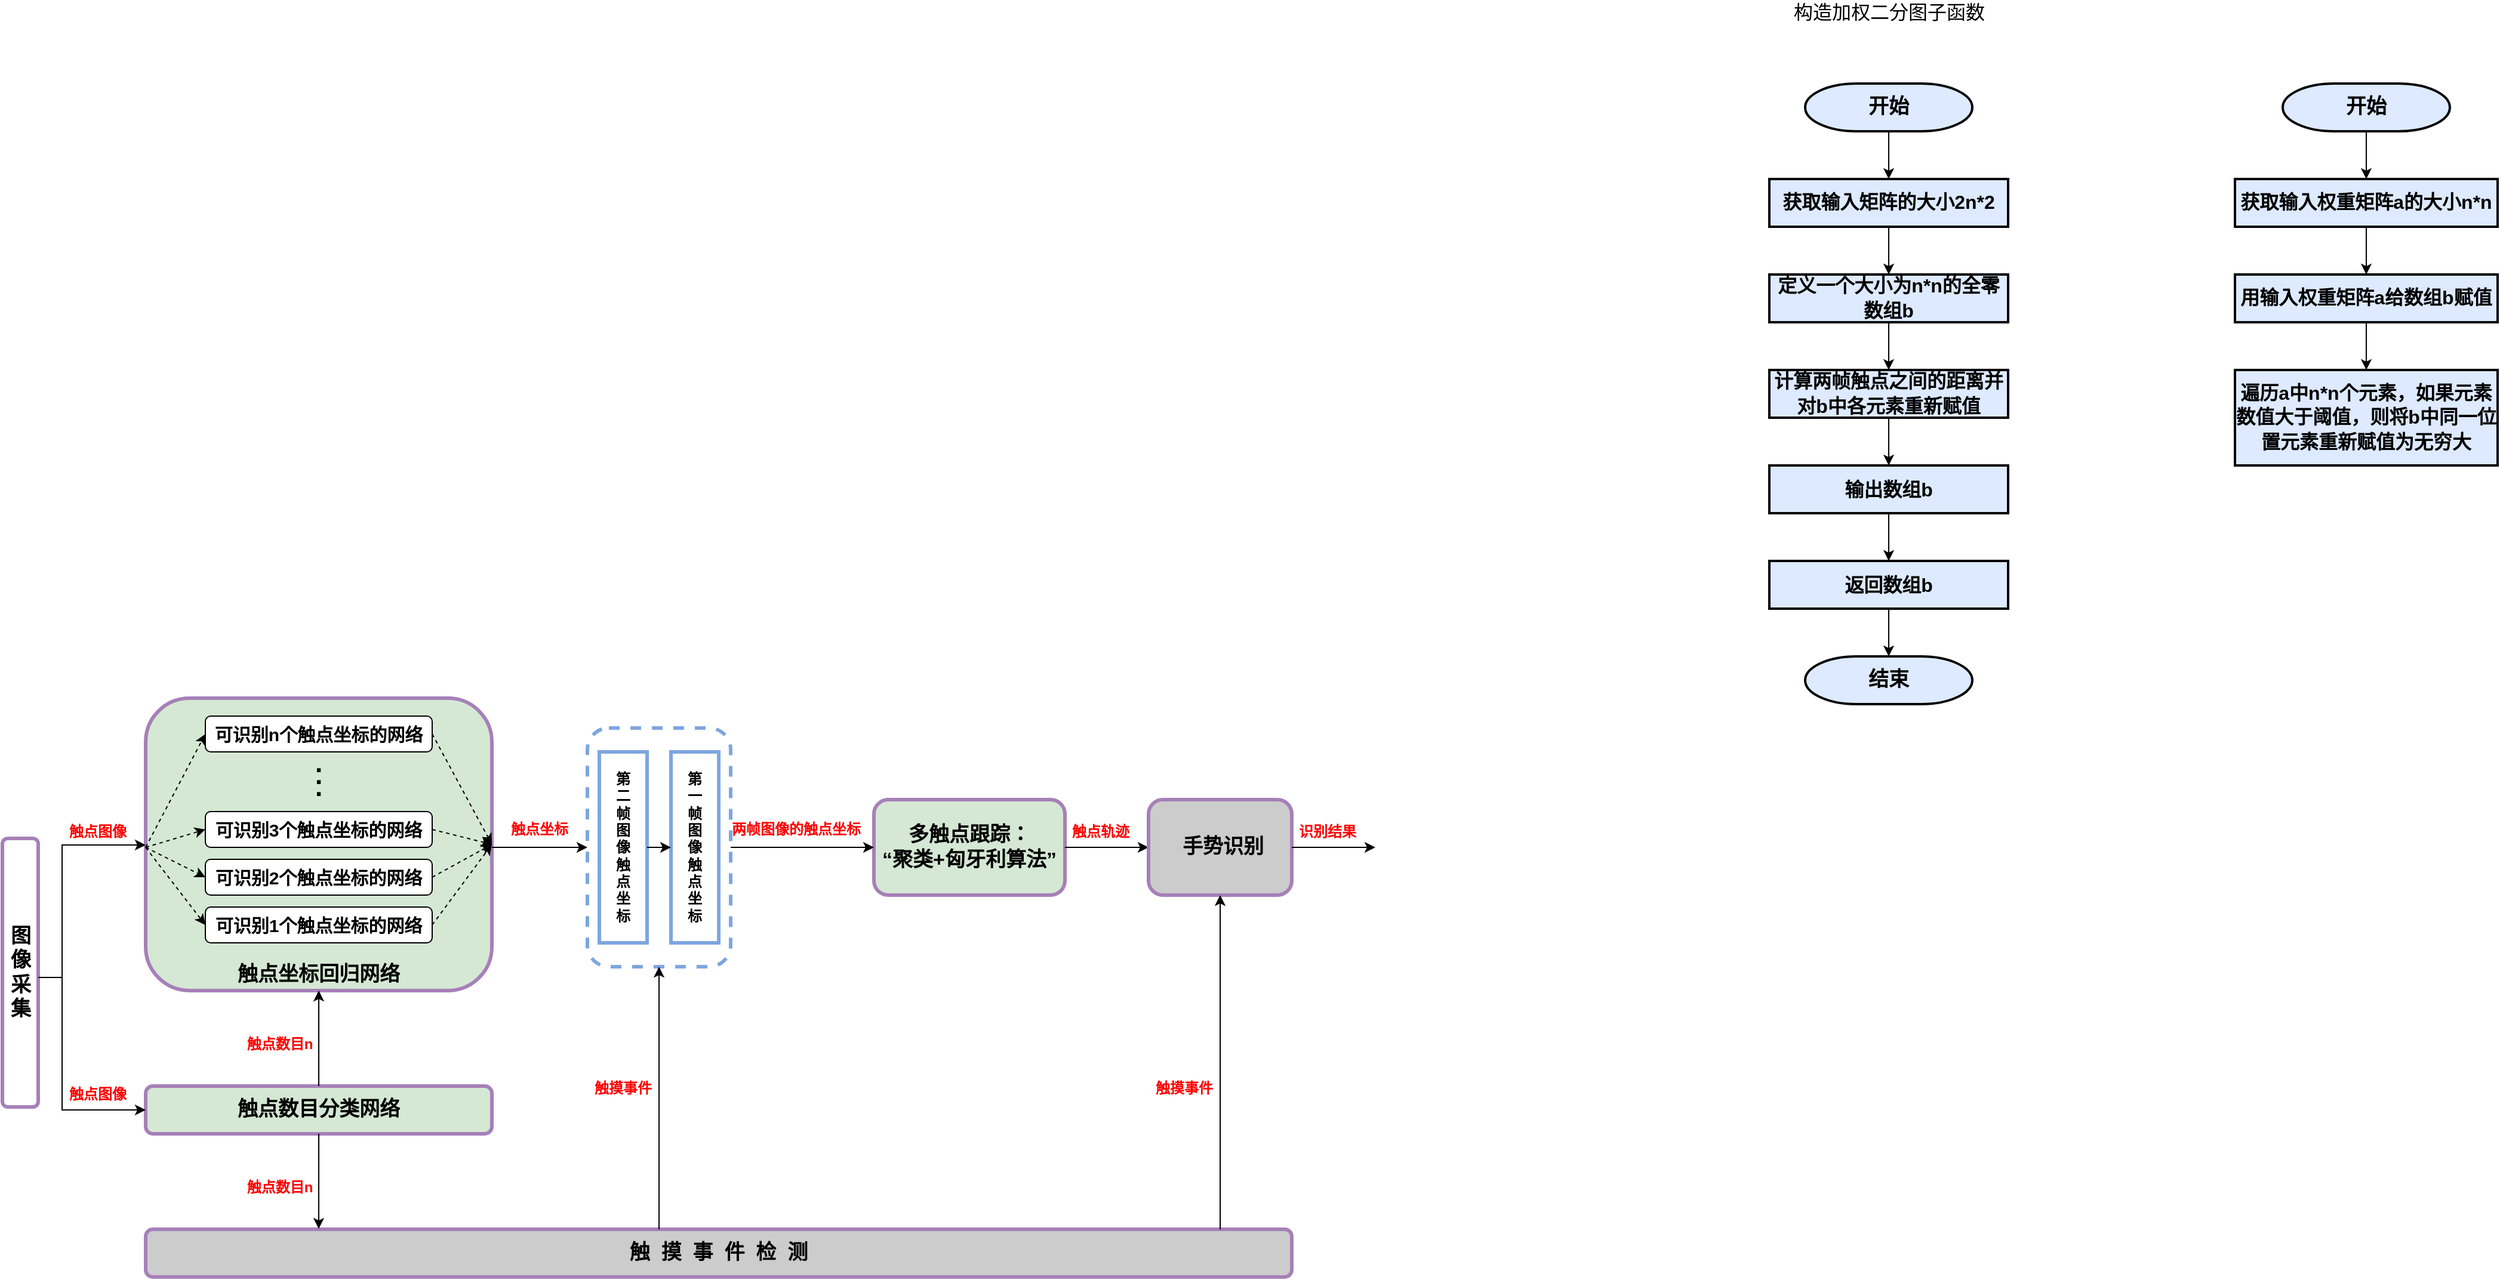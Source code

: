 <mxfile version="18.0.5" type="github">
  <diagram id="jXaNnU9WBbs-hRgU_72k" name="Page-1">
    <mxGraphModel dx="904" dy="1380" grid="1" gridSize="10" guides="1" tooltips="1" connect="1" arrows="1" fold="1" page="0" pageScale="1" pageWidth="827" pageHeight="1169" math="0" shadow="0">
      <root>
        <mxCell id="0" />
        <mxCell id="1" parent="0" />
        <mxCell id="43LiQiZvyMIUir7U2u6s-16" value="" style="rounded=1;whiteSpace=wrap;html=1;fontSize=22;fillColor=#D5E8D4;strokeColor=#A680B8;strokeWidth=3;" parent="1" vertex="1">
          <mxGeometry x="160" y="75" width="290" height="245" as="geometry" />
        </mxCell>
        <mxCell id="43LiQiZvyMIUir7U2u6s-3" value="" style="rounded=1;whiteSpace=wrap;html=1;fontSize=15;strokeColor=#A680B8;strokeWidth=3;fillColor=#D5E8D4;" parent="1" vertex="1">
          <mxGeometry x="160" y="400" width="290" height="40" as="geometry" />
        </mxCell>
        <mxCell id="43LiQiZvyMIUir7U2u6s-47" value="" style="rounded=1;whiteSpace=wrap;html=1;fontSize=15;fontColor=#000000;strokeColor=#7EA6E0;strokeWidth=3;fillColor=#FFFFFF;dashed=1;" parent="1" vertex="1">
          <mxGeometry x="530" y="100" width="120" height="200" as="geometry" />
        </mxCell>
        <mxCell id="43LiQiZvyMIUir7U2u6s-1" value="" style="rounded=1;whiteSpace=wrap;html=1;rotation=-90;strokeColor=#A680B8;strokeWidth=3;" parent="1" vertex="1">
          <mxGeometry x="-57.5" y="290" width="225" height="30" as="geometry" />
        </mxCell>
        <mxCell id="43LiQiZvyMIUir7U2u6s-2" value="&lt;b style=&quot;&quot;&gt;&lt;font style=&quot;font-size: 17px;&quot;&gt;图像采集&lt;/font&gt;&lt;/b&gt;" style="text;html=1;strokeColor=none;fillColor=none;align=center;verticalAlign=middle;whiteSpace=wrap;rounded=0;" parent="1" vertex="1">
          <mxGeometry x="42.5" y="242.5" width="25" height="125" as="geometry" />
        </mxCell>
        <mxCell id="43LiQiZvyMIUir7U2u6s-4" value="&lt;font size=&quot;1&quot; style=&quot;&quot;&gt;&lt;b style=&quot;font-size: 17px;&quot;&gt;触点数目分类网络&lt;/b&gt;&lt;/font&gt;" style="text;html=1;strokeColor=none;fillColor=none;align=center;verticalAlign=middle;whiteSpace=wrap;rounded=0;fontSize=15;" parent="1" vertex="1">
          <mxGeometry x="235" y="405" width="140" height="30" as="geometry" />
        </mxCell>
        <mxCell id="43LiQiZvyMIUir7U2u6s-5" value="" style="rounded=1;whiteSpace=wrap;html=1;fontSize=15;" parent="1" vertex="1">
          <mxGeometry x="210" y="250" width="190" height="30" as="geometry" />
        </mxCell>
        <mxCell id="43LiQiZvyMIUir7U2u6s-6" value="&lt;font style=&quot;font-size: 15px;&quot;&gt;&lt;b&gt;可识别1个触点坐标的网络&lt;/b&gt;&lt;/font&gt;" style="text;html=1;strokeColor=none;fillColor=none;align=center;verticalAlign=middle;whiteSpace=wrap;rounded=0;fontSize=15;" parent="1" vertex="1">
          <mxGeometry x="210" y="250" width="190" height="30" as="geometry" />
        </mxCell>
        <mxCell id="43LiQiZvyMIUir7U2u6s-7" value="" style="rounded=1;whiteSpace=wrap;html=1;fontSize=15;" parent="1" vertex="1">
          <mxGeometry x="210" y="210" width="190" height="30" as="geometry" />
        </mxCell>
        <mxCell id="43LiQiZvyMIUir7U2u6s-8" value="&lt;font style=&quot;font-size: 15px;&quot;&gt;&lt;b&gt;可识别2个触点坐标的网络&lt;/b&gt;&lt;/font&gt;" style="text;html=1;strokeColor=none;fillColor=none;align=center;verticalAlign=middle;whiteSpace=wrap;rounded=0;fontSize=15;" parent="1" vertex="1">
          <mxGeometry x="210" y="210" width="190" height="30" as="geometry" />
        </mxCell>
        <mxCell id="43LiQiZvyMIUir7U2u6s-9" value="" style="rounded=1;whiteSpace=wrap;html=1;fontSize=15;" parent="1" vertex="1">
          <mxGeometry x="210" y="170" width="190" height="30" as="geometry" />
        </mxCell>
        <mxCell id="43LiQiZvyMIUir7U2u6s-10" value="&lt;font style=&quot;font-size: 15px;&quot;&gt;&lt;b&gt;可识别3个触点坐标的网络&lt;/b&gt;&lt;/font&gt;" style="text;html=1;strokeColor=none;fillColor=none;align=center;verticalAlign=middle;whiteSpace=wrap;rounded=0;fontSize=15;" parent="1" vertex="1">
          <mxGeometry x="210" y="170" width="190" height="30" as="geometry" />
        </mxCell>
        <mxCell id="43LiQiZvyMIUir7U2u6s-11" value="&lt;font size=&quot;1&quot;&gt;&lt;b style=&quot;font-size: 22px;&quot;&gt;.&lt;/b&gt;&lt;/font&gt;" style="text;html=1;strokeColor=none;fillColor=none;align=center;verticalAlign=middle;whiteSpace=wrap;rounded=0;fontSize=15;" parent="1" vertex="1">
          <mxGeometry x="285" y="140" width="40" height="20" as="geometry" />
        </mxCell>
        <mxCell id="43LiQiZvyMIUir7U2u6s-12" value="&lt;font size=&quot;1&quot;&gt;&lt;b style=&quot;font-size: 22px;&quot;&gt;.&lt;/b&gt;&lt;/font&gt;" style="text;html=1;strokeColor=none;fillColor=none;align=center;verticalAlign=middle;whiteSpace=wrap;rounded=0;fontSize=15;" parent="1" vertex="1">
          <mxGeometry x="285" y="130" width="40" height="20" as="geometry" />
        </mxCell>
        <mxCell id="43LiQiZvyMIUir7U2u6s-13" value="&lt;font size=&quot;1&quot;&gt;&lt;b style=&quot;font-size: 22px;&quot;&gt;.&lt;/b&gt;&lt;/font&gt;" style="text;html=1;strokeColor=none;fillColor=none;align=center;verticalAlign=middle;whiteSpace=wrap;rounded=0;fontSize=15;" parent="1" vertex="1">
          <mxGeometry x="285" y="120" width="40" height="20" as="geometry" />
        </mxCell>
        <mxCell id="43LiQiZvyMIUir7U2u6s-14" value="" style="rounded=1;whiteSpace=wrap;html=1;fontSize=15;" parent="1" vertex="1">
          <mxGeometry x="210" y="90" width="190" height="30" as="geometry" />
        </mxCell>
        <mxCell id="43LiQiZvyMIUir7U2u6s-15" value="&lt;font style=&quot;font-size: 15px;&quot;&gt;&lt;b&gt;可识别n个触点坐标的网络&lt;/b&gt;&lt;/font&gt;" style="text;html=1;strokeColor=none;fillColor=none;align=center;verticalAlign=middle;whiteSpace=wrap;rounded=0;fontSize=15;" parent="1" vertex="1">
          <mxGeometry x="210" y="90" width="190" height="30" as="geometry" />
        </mxCell>
        <mxCell id="43LiQiZvyMIUir7U2u6s-17" value="&lt;b style=&quot;&quot;&gt;&lt;font style=&quot;font-size: 17px;&quot;&gt;触点坐标回归网络&lt;/font&gt;&lt;/b&gt;" style="text;html=1;strokeColor=none;fillColor=none;align=center;verticalAlign=middle;whiteSpace=wrap;rounded=0;fontSize=22;" parent="1" vertex="1">
          <mxGeometry x="230" y="290" width="150" height="30" as="geometry" />
        </mxCell>
        <mxCell id="43LiQiZvyMIUir7U2u6s-18" value="" style="rounded=1;whiteSpace=wrap;html=1;fontSize=15;strokeColor=#A680B8;strokeWidth=3;fillColor=#CCCCCC;" parent="1" vertex="1">
          <mxGeometry x="160" y="520" width="960" height="40" as="geometry" />
        </mxCell>
        <mxCell id="43LiQiZvyMIUir7U2u6s-19" value="&lt;b&gt;&lt;font style=&quot;font-size: 17px;&quot;&gt;触&amp;nbsp; 摸&amp;nbsp; 事&amp;nbsp; 件&amp;nbsp; 检&amp;nbsp; 测&lt;/font&gt;&lt;/b&gt;" style="text;html=1;strokeColor=none;fillColor=none;align=center;verticalAlign=middle;whiteSpace=wrap;rounded=0;fontSize=15;" parent="1" vertex="1">
          <mxGeometry x="560" y="525" width="160" height="30" as="geometry" />
        </mxCell>
        <mxCell id="43LiQiZvyMIUir7U2u6s-20" value="" style="endArrow=classic;html=1;rounded=0;fontSize=15;" parent="1" edge="1">
          <mxGeometry width="50" height="50" relative="1" as="geometry">
            <mxPoint x="70" y="309" as="sourcePoint" />
            <mxPoint x="160" y="198" as="targetPoint" />
            <Array as="points">
              <mxPoint x="90" y="309" />
              <mxPoint x="90" y="198" />
            </Array>
          </mxGeometry>
        </mxCell>
        <mxCell id="43LiQiZvyMIUir7U2u6s-21" value="&lt;font color=&quot;#ff0000&quot; style=&quot;font-size: 12px;&quot;&gt;&lt;b&gt;触点图像&lt;/b&gt;&lt;/font&gt;" style="text;html=1;strokeColor=none;fillColor=none;align=center;verticalAlign=middle;whiteSpace=wrap;rounded=0;fontSize=15;" parent="1" vertex="1">
          <mxGeometry x="90" y="170" width="60" height="30" as="geometry" />
        </mxCell>
        <mxCell id="43LiQiZvyMIUir7U2u6s-22" value="" style="endArrow=classic;html=1;rounded=0;fontSize=12;entryX=0;entryY=0.5;entryDx=0;entryDy=0;" parent="1" target="43LiQiZvyMIUir7U2u6s-3" edge="1">
          <mxGeometry width="50" height="50" relative="1" as="geometry">
            <mxPoint x="90" y="300" as="sourcePoint" />
            <mxPoint x="90" y="450" as="targetPoint" />
            <Array as="points">
              <mxPoint x="90" y="420" />
            </Array>
          </mxGeometry>
        </mxCell>
        <mxCell id="43LiQiZvyMIUir7U2u6s-23" value="&lt;font color=&quot;#ff0000&quot; style=&quot;font-size: 12px;&quot;&gt;&lt;b&gt;触点图像&lt;/b&gt;&lt;/font&gt;" style="text;html=1;strokeColor=none;fillColor=none;align=center;verticalAlign=middle;whiteSpace=wrap;rounded=0;fontSize=15;" parent="1" vertex="1">
          <mxGeometry x="90" y="390" width="60" height="30" as="geometry" />
        </mxCell>
        <mxCell id="43LiQiZvyMIUir7U2u6s-24" value="" style="endArrow=classic;html=1;rounded=0;fontSize=12;entryX=0;entryY=0.5;entryDx=0;entryDy=0;dashed=1;" parent="1" target="43LiQiZvyMIUir7U2u6s-15" edge="1">
          <mxGeometry width="50" height="50" relative="1" as="geometry">
            <mxPoint x="160" y="200" as="sourcePoint" />
            <mxPoint x="210" y="150" as="targetPoint" />
          </mxGeometry>
        </mxCell>
        <mxCell id="43LiQiZvyMIUir7U2u6s-25" value="" style="endArrow=classic;html=1;rounded=0;dashed=1;fontSize=12;entryX=0;entryY=0.5;entryDx=0;entryDy=0;" parent="1" target="43LiQiZvyMIUir7U2u6s-10" edge="1">
          <mxGeometry width="50" height="50" relative="1" as="geometry">
            <mxPoint x="160" y="200" as="sourcePoint" />
            <mxPoint x="210" y="150" as="targetPoint" />
          </mxGeometry>
        </mxCell>
        <mxCell id="43LiQiZvyMIUir7U2u6s-26" value="" style="endArrow=classic;html=1;rounded=0;dashed=1;fontSize=12;entryX=0;entryY=0.5;entryDx=0;entryDy=0;" parent="1" target="43LiQiZvyMIUir7U2u6s-8" edge="1">
          <mxGeometry width="50" height="50" relative="1" as="geometry">
            <mxPoint x="160" y="200" as="sourcePoint" />
            <mxPoint x="210" y="150" as="targetPoint" />
          </mxGeometry>
        </mxCell>
        <mxCell id="43LiQiZvyMIUir7U2u6s-27" value="" style="endArrow=classic;html=1;rounded=0;dashed=1;fontSize=12;entryX=0;entryY=0.5;entryDx=0;entryDy=0;" parent="1" target="43LiQiZvyMIUir7U2u6s-6" edge="1">
          <mxGeometry width="50" height="50" relative="1" as="geometry">
            <mxPoint x="160" y="200" as="sourcePoint" />
            <mxPoint x="210" y="150" as="targetPoint" />
          </mxGeometry>
        </mxCell>
        <mxCell id="43LiQiZvyMIUir7U2u6s-28" value="" style="endArrow=classic;html=1;rounded=0;fontSize=12;exitX=0.5;exitY=0;exitDx=0;exitDy=0;entryX=0.5;entryY=1;entryDx=0;entryDy=0;" parent="1" source="43LiQiZvyMIUir7U2u6s-3" target="43LiQiZvyMIUir7U2u6s-17" edge="1">
          <mxGeometry width="50" height="50" relative="1" as="geometry">
            <mxPoint x="190" y="400" as="sourcePoint" />
            <mxPoint x="240" y="320" as="targetPoint" />
          </mxGeometry>
        </mxCell>
        <mxCell id="43LiQiZvyMIUir7U2u6s-29" value="&lt;b&gt;触点数目n&lt;/b&gt;" style="text;html=1;strokeColor=none;fillColor=none;align=center;verticalAlign=middle;whiteSpace=wrap;rounded=0;fontSize=12;fontColor=#FF0000;" parent="1" vertex="1">
          <mxGeometry x="230" y="350" width="85" height="30" as="geometry" />
        </mxCell>
        <mxCell id="43LiQiZvyMIUir7U2u6s-30" value="" style="endArrow=classic;html=1;rounded=0;fontSize=12;fontColor=#FF0000;exitX=0.5;exitY=1;exitDx=0;exitDy=0;entryX=0.151;entryY=-0.01;entryDx=0;entryDy=0;entryPerimeter=0;" parent="1" source="43LiQiZvyMIUir7U2u6s-3" target="43LiQiZvyMIUir7U2u6s-18" edge="1">
          <mxGeometry width="50" height="50" relative="1" as="geometry">
            <mxPoint x="250" y="470" as="sourcePoint" />
            <mxPoint x="410" y="480" as="targetPoint" />
          </mxGeometry>
        </mxCell>
        <mxCell id="43LiQiZvyMIUir7U2u6s-31" value="&lt;b&gt;触点数目n&lt;/b&gt;" style="text;html=1;strokeColor=none;fillColor=none;align=center;verticalAlign=middle;whiteSpace=wrap;rounded=0;fontSize=12;fontColor=#FF0000;" parent="1" vertex="1">
          <mxGeometry x="230" y="470" width="85" height="30" as="geometry" />
        </mxCell>
        <mxCell id="43LiQiZvyMIUir7U2u6s-32" value="" style="endArrow=classic;html=1;rounded=0;fontSize=12;fontColor=#FF0000;dashed=1;entryX=1;entryY=0.5;entryDx=0;entryDy=0;exitX=1;exitY=0.5;exitDx=0;exitDy=0;" parent="1" source="43LiQiZvyMIUir7U2u6s-15" target="43LiQiZvyMIUir7U2u6s-16" edge="1">
          <mxGeometry width="50" height="50" relative="1" as="geometry">
            <mxPoint x="400" y="100" as="sourcePoint" />
            <mxPoint x="450" y="50" as="targetPoint" />
          </mxGeometry>
        </mxCell>
        <mxCell id="43LiQiZvyMIUir7U2u6s-33" value="" style="endArrow=classic;html=1;rounded=0;dashed=1;fontSize=12;fontColor=#FF0000;exitX=1;exitY=0.5;exitDx=0;exitDy=0;entryX=1;entryY=0.5;entryDx=0;entryDy=0;" parent="1" source="43LiQiZvyMIUir7U2u6s-10" target="43LiQiZvyMIUir7U2u6s-16" edge="1">
          <mxGeometry width="50" height="50" relative="1" as="geometry">
            <mxPoint x="430" y="260" as="sourcePoint" />
            <mxPoint x="450" y="200" as="targetPoint" />
          </mxGeometry>
        </mxCell>
        <mxCell id="43LiQiZvyMIUir7U2u6s-34" value="" style="endArrow=classic;html=1;rounded=0;dashed=1;fontSize=12;fontColor=#FF0000;entryX=1;entryY=0.5;entryDx=0;entryDy=0;exitX=1;exitY=0.5;exitDx=0;exitDy=0;" parent="1" source="43LiQiZvyMIUir7U2u6s-8" target="43LiQiZvyMIUir7U2u6s-16" edge="1">
          <mxGeometry width="50" height="50" relative="1" as="geometry">
            <mxPoint x="400" y="222.5" as="sourcePoint" />
            <mxPoint x="450" y="172.5" as="targetPoint" />
          </mxGeometry>
        </mxCell>
        <mxCell id="43LiQiZvyMIUir7U2u6s-35" value="" style="endArrow=classic;html=1;rounded=0;dashed=1;fontSize=12;fontColor=#FF0000;entryX=1;entryY=0.5;entryDx=0;entryDy=0;exitX=1;exitY=0.5;exitDx=0;exitDy=0;" parent="1" source="43LiQiZvyMIUir7U2u6s-6" target="43LiQiZvyMIUir7U2u6s-16" edge="1">
          <mxGeometry width="50" height="50" relative="1" as="geometry">
            <mxPoint x="400" y="270" as="sourcePoint" />
            <mxPoint x="450" y="220" as="targetPoint" />
          </mxGeometry>
        </mxCell>
        <mxCell id="43LiQiZvyMIUir7U2u6s-36" value="" style="endArrow=classic;html=1;rounded=0;fontSize=12;fontColor=#FF0000;entryX=0;entryY=0.5;entryDx=0;entryDy=0;" parent="1" target="43LiQiZvyMIUir7U2u6s-47" edge="1">
          <mxGeometry width="50" height="50" relative="1" as="geometry">
            <mxPoint x="450" y="200" as="sourcePoint" />
            <mxPoint x="540" y="200" as="targetPoint" />
          </mxGeometry>
        </mxCell>
        <mxCell id="43LiQiZvyMIUir7U2u6s-37" value="&lt;b&gt;触点坐标&lt;/b&gt;" style="text;html=1;strokeColor=none;fillColor=none;align=center;verticalAlign=middle;whiteSpace=wrap;rounded=0;fontSize=12;fontColor=#FF0000;" parent="1" vertex="1">
          <mxGeometry x="460" y="170" width="60" height="30" as="geometry" />
        </mxCell>
        <mxCell id="43LiQiZvyMIUir7U2u6s-38" value="" style="rounded=0;whiteSpace=wrap;html=1;fontSize=12;fontColor=#FF0000;strokeColor=#7EA6E0;strokeWidth=3;fillColor=none;" parent="1" vertex="1">
          <mxGeometry x="540" y="120" width="40" height="160" as="geometry" />
        </mxCell>
        <mxCell id="43LiQiZvyMIUir7U2u6s-39" value="" style="rounded=0;whiteSpace=wrap;html=1;fontSize=12;fontColor=#FF0000;strokeColor=#7EA6E0;strokeWidth=3;fillColor=none;" parent="1" vertex="1">
          <mxGeometry x="600" y="120" width="40" height="160" as="geometry" />
        </mxCell>
        <mxCell id="43LiQiZvyMIUir7U2u6s-40" value="&lt;font color=&quot;#000000&quot;&gt;&lt;b&gt;第二帧图像触点坐标&lt;/b&gt;&lt;/font&gt;" style="text;html=1;strokeColor=none;fillColor=none;align=center;verticalAlign=middle;whiteSpace=wrap;rounded=0;fontSize=12;fontColor=#FF0000;" parent="1" vertex="1">
          <mxGeometry x="550" y="130" width="20" height="140" as="geometry" />
        </mxCell>
        <mxCell id="43LiQiZvyMIUir7U2u6s-41" value="&lt;b&gt;&lt;font color=&quot;#000000&quot;&gt;第一帧图像触点坐标&lt;/font&gt;&lt;/b&gt;" style="text;html=1;strokeColor=none;fillColor=none;align=center;verticalAlign=middle;whiteSpace=wrap;rounded=0;fontSize=12;fontColor=#FF0000;" parent="1" vertex="1">
          <mxGeometry x="610" y="130" width="20" height="140" as="geometry" />
        </mxCell>
        <mxCell id="43LiQiZvyMIUir7U2u6s-42" value="" style="endArrow=classic;html=1;rounded=0;fontSize=12;fontColor=#FF0000;entryX=0;entryY=0.5;entryDx=0;entryDy=0;" parent="1" target="43LiQiZvyMIUir7U2u6s-39" edge="1">
          <mxGeometry width="50" height="50" relative="1" as="geometry">
            <mxPoint x="580" y="200" as="sourcePoint" />
            <mxPoint x="630" y="150" as="targetPoint" />
          </mxGeometry>
        </mxCell>
        <mxCell id="43LiQiZvyMIUir7U2u6s-43" value="" style="rounded=1;whiteSpace=wrap;html=1;fontSize=12;fontColor=#FF0000;strokeColor=#A680B8;strokeWidth=3;fillColor=#D5E8D4;" parent="1" vertex="1">
          <mxGeometry x="770" y="160" width="160" height="80" as="geometry" />
        </mxCell>
        <mxCell id="43LiQiZvyMIUir7U2u6s-44" value="" style="endArrow=classic;html=1;rounded=0;fontSize=12;fontColor=#FF0000;entryX=0;entryY=0.5;entryDx=0;entryDy=0;exitX=1;exitY=0.5;exitDx=0;exitDy=0;" parent="1" source="43LiQiZvyMIUir7U2u6s-47" target="43LiQiZvyMIUir7U2u6s-43" edge="1">
          <mxGeometry width="50" height="50" relative="1" as="geometry">
            <mxPoint x="640" y="200" as="sourcePoint" />
            <mxPoint x="690" y="150" as="targetPoint" />
          </mxGeometry>
        </mxCell>
        <mxCell id="43LiQiZvyMIUir7U2u6s-45" value="&lt;b&gt;两帧图像的触点坐标&lt;/b&gt;" style="text;html=1;strokeColor=none;fillColor=none;align=center;verticalAlign=middle;whiteSpace=wrap;rounded=0;fontSize=12;fontColor=#FF0000;" parent="1" vertex="1">
          <mxGeometry x="650" y="170" width="110" height="30" as="geometry" />
        </mxCell>
        <mxCell id="43LiQiZvyMIUir7U2u6s-46" value="&lt;font color=&quot;#000000&quot; style=&quot;font-size: 17px;&quot;&gt;&lt;b&gt;多触点跟踪：&lt;br&gt;“聚类+匈牙利算法”&lt;/b&gt;&lt;/font&gt;" style="text;html=1;strokeColor=none;fillColor=none;align=center;verticalAlign=middle;whiteSpace=wrap;rounded=0;fontSize=12;fontColor=#FF0000;" parent="1" vertex="1">
          <mxGeometry x="775" y="185" width="150" height="30" as="geometry" />
        </mxCell>
        <mxCell id="43LiQiZvyMIUir7U2u6s-48" value="" style="endArrow=classic;html=1;rounded=0;fontSize=15;fontColor=#000000;entryX=0.5;entryY=1;entryDx=0;entryDy=0;" parent="1" target="43LiQiZvyMIUir7U2u6s-47" edge="1">
          <mxGeometry width="50" height="50" relative="1" as="geometry">
            <mxPoint x="590" y="520" as="sourcePoint" />
            <mxPoint x="640" y="470" as="targetPoint" />
          </mxGeometry>
        </mxCell>
        <mxCell id="43LiQiZvyMIUir7U2u6s-49" value="&lt;font style=&quot;font-size: 12px;&quot; color=&quot;#ff0000&quot;&gt;&lt;b&gt;触摸事件&lt;/b&gt;&lt;/font&gt;" style="text;html=1;strokeColor=none;fillColor=none;align=center;verticalAlign=middle;whiteSpace=wrap;rounded=0;dashed=1;fontSize=15;fontColor=#000000;" parent="1" vertex="1">
          <mxGeometry x="530" y="385" width="60" height="30" as="geometry" />
        </mxCell>
        <mxCell id="43LiQiZvyMIUir7U2u6s-52" value="" style="endArrow=classic;html=1;rounded=0;fontSize=12;fontColor=#FF0000;" parent="1" edge="1">
          <mxGeometry width="50" height="50" relative="1" as="geometry">
            <mxPoint x="930" y="200" as="sourcePoint" />
            <mxPoint x="1000" y="200" as="targetPoint" />
          </mxGeometry>
        </mxCell>
        <mxCell id="43LiQiZvyMIUir7U2u6s-53" value="&lt;font style=&quot;font-size: 12px;&quot; color=&quot;#ff0000&quot;&gt;&lt;b&gt;触点轨迹&lt;/b&gt;&lt;/font&gt;" style="text;html=1;strokeColor=none;fillColor=none;align=center;verticalAlign=middle;whiteSpace=wrap;rounded=0;dashed=1;fontSize=15;fontColor=#000000;" parent="1" vertex="1">
          <mxGeometry x="930" y="170" width="60" height="30" as="geometry" />
        </mxCell>
        <mxCell id="43LiQiZvyMIUir7U2u6s-54" value="" style="rounded=1;whiteSpace=wrap;html=1;fontSize=12;fontColor=#FF0000;strokeColor=#A680B8;strokeWidth=3;fillColor=#CCCCCC;" parent="1" vertex="1">
          <mxGeometry x="1000" y="160" width="120" height="80" as="geometry" />
        </mxCell>
        <mxCell id="43LiQiZvyMIUir7U2u6s-55" value="&lt;font size=&quot;1&quot; style=&quot;&quot; color=&quot;#000000&quot;&gt;&lt;b style=&quot;font-size: 17px;&quot;&gt;手势识别&lt;/b&gt;&lt;/font&gt;" style="text;html=1;strokeColor=none;fillColor=none;align=center;verticalAlign=middle;whiteSpace=wrap;rounded=0;fontSize=12;fontColor=#FF0000;" parent="1" vertex="1">
          <mxGeometry x="1025" y="185" width="75" height="30" as="geometry" />
        </mxCell>
        <mxCell id="43LiQiZvyMIUir7U2u6s-56" value="" style="endArrow=classic;html=1;rounded=0;fontSize=15;fontColor=#000000;entryX=0.5;entryY=1;entryDx=0;entryDy=0;" parent="1" target="43LiQiZvyMIUir7U2u6s-54" edge="1">
          <mxGeometry width="50" height="50" relative="1" as="geometry">
            <mxPoint x="1060" y="520" as="sourcePoint" />
            <mxPoint x="1110" y="470" as="targetPoint" />
          </mxGeometry>
        </mxCell>
        <mxCell id="43LiQiZvyMIUir7U2u6s-57" value="&lt;font style=&quot;font-size: 12px;&quot; color=&quot;#ff0000&quot;&gt;&lt;b&gt;触摸事件&lt;/b&gt;&lt;/font&gt;" style="text;html=1;strokeColor=none;fillColor=none;align=center;verticalAlign=middle;whiteSpace=wrap;rounded=0;dashed=1;fontSize=15;fontColor=#000000;" parent="1" vertex="1">
          <mxGeometry x="1000" y="385" width="60" height="30" as="geometry" />
        </mxCell>
        <mxCell id="43LiQiZvyMIUir7U2u6s-58" value="" style="endArrow=classic;html=1;rounded=0;fontSize=15;fontColor=#000000;" parent="1" edge="1">
          <mxGeometry width="50" height="50" relative="1" as="geometry">
            <mxPoint x="1120" y="200" as="sourcePoint" />
            <mxPoint x="1190" y="200" as="targetPoint" />
          </mxGeometry>
        </mxCell>
        <mxCell id="43LiQiZvyMIUir7U2u6s-59" value="&lt;font color=&quot;#ff0000&quot; style=&quot;font-size: 12px;&quot;&gt;&lt;b&gt;识别结果&lt;/b&gt;&lt;/font&gt;" style="text;html=1;strokeColor=none;fillColor=none;align=center;verticalAlign=middle;whiteSpace=wrap;rounded=0;fontSize=15;fontColor=#000000;" parent="1" vertex="1">
          <mxGeometry x="1120" y="170" width="60" height="30" as="geometry" />
        </mxCell>
        <mxCell id="toahtwVh1Y7KSI_jJUF0-4" value="" style="edgeStyle=orthogonalEdgeStyle;rounded=0;orthogonalLoop=1;jettySize=auto;html=1;fontSize=17;" edge="1" parent="1" source="toahtwVh1Y7KSI_jJUF0-1" target="toahtwVh1Y7KSI_jJUF0-2">
          <mxGeometry relative="1" as="geometry" />
        </mxCell>
        <mxCell id="toahtwVh1Y7KSI_jJUF0-1" value="&lt;font size=&quot;1&quot; style=&quot;&quot;&gt;&lt;b style=&quot;font-size: 17px;&quot;&gt;开始&lt;/b&gt;&lt;/font&gt;" style="strokeWidth=2;html=1;shape=mxgraph.flowchart.terminator;whiteSpace=wrap;fillColor=#DDEAFF;" vertex="1" parent="1">
          <mxGeometry x="1550" y="-440" width="140" height="40" as="geometry" />
        </mxCell>
        <mxCell id="toahtwVh1Y7KSI_jJUF0-5" value="" style="edgeStyle=orthogonalEdgeStyle;rounded=0;orthogonalLoop=1;jettySize=auto;html=1;fontSize=17;" edge="1" parent="1" source="toahtwVh1Y7KSI_jJUF0-2" target="toahtwVh1Y7KSI_jJUF0-3">
          <mxGeometry relative="1" as="geometry" />
        </mxCell>
        <mxCell id="toahtwVh1Y7KSI_jJUF0-2" value="&lt;b&gt;&lt;font style=&quot;font-size: 16px;&quot;&gt;获取输入矩阵的大小2n*2&lt;/font&gt;&lt;/b&gt;" style="rounded=0;whiteSpace=wrap;html=1;fontSize=17;strokeWidth=2;fillColor=#DDEAFF;" vertex="1" parent="1">
          <mxGeometry x="1520" y="-360" width="200" height="40" as="geometry" />
        </mxCell>
        <mxCell id="toahtwVh1Y7KSI_jJUF0-7" value="" style="edgeStyle=orthogonalEdgeStyle;rounded=0;orthogonalLoop=1;jettySize=auto;html=1;fontSize=16;" edge="1" parent="1" source="toahtwVh1Y7KSI_jJUF0-3" target="toahtwVh1Y7KSI_jJUF0-6">
          <mxGeometry relative="1" as="geometry" />
        </mxCell>
        <mxCell id="toahtwVh1Y7KSI_jJUF0-3" value="&lt;b&gt;&lt;font style=&quot;font-size: 16px;&quot;&gt;定义一个大小为n*n的全零数组b&lt;/font&gt;&lt;/b&gt;" style="rounded=0;whiteSpace=wrap;html=1;fontSize=17;strokeWidth=2;fillColor=#DDEAFF;" vertex="1" parent="1">
          <mxGeometry x="1520" y="-280" width="200" height="40" as="geometry" />
        </mxCell>
        <mxCell id="toahtwVh1Y7KSI_jJUF0-10" value="" style="edgeStyle=orthogonalEdgeStyle;rounded=0;orthogonalLoop=1;jettySize=auto;html=1;fontSize=16;" edge="1" parent="1" source="toahtwVh1Y7KSI_jJUF0-6" target="toahtwVh1Y7KSI_jJUF0-8">
          <mxGeometry relative="1" as="geometry" />
        </mxCell>
        <mxCell id="toahtwVh1Y7KSI_jJUF0-6" value="&lt;b&gt;&lt;font style=&quot;font-size: 16px;&quot;&gt;计算两帧触点之间的距离并对b中各元素重新赋值&lt;/font&gt;&lt;/b&gt;" style="rounded=0;whiteSpace=wrap;html=1;fontSize=17;strokeWidth=2;fillColor=#DDEAFF;" vertex="1" parent="1">
          <mxGeometry x="1520" y="-200" width="200" height="40" as="geometry" />
        </mxCell>
        <mxCell id="toahtwVh1Y7KSI_jJUF0-11" value="" style="edgeStyle=orthogonalEdgeStyle;rounded=0;orthogonalLoop=1;jettySize=auto;html=1;fontSize=16;" edge="1" parent="1" source="toahtwVh1Y7KSI_jJUF0-8" target="toahtwVh1Y7KSI_jJUF0-9">
          <mxGeometry relative="1" as="geometry" />
        </mxCell>
        <mxCell id="toahtwVh1Y7KSI_jJUF0-8" value="&lt;b&gt;输出数组b&lt;/b&gt;" style="rounded=0;whiteSpace=wrap;html=1;fontSize=16;strokeWidth=2;fillColor=#DDEAFF;" vertex="1" parent="1">
          <mxGeometry x="1520" y="-120" width="200" height="40" as="geometry" />
        </mxCell>
        <mxCell id="toahtwVh1Y7KSI_jJUF0-13" value="" style="edgeStyle=orthogonalEdgeStyle;rounded=0;orthogonalLoop=1;jettySize=auto;html=1;fontSize=16;" edge="1" parent="1" source="toahtwVh1Y7KSI_jJUF0-9" target="toahtwVh1Y7KSI_jJUF0-12">
          <mxGeometry relative="1" as="geometry" />
        </mxCell>
        <mxCell id="toahtwVh1Y7KSI_jJUF0-9" value="&lt;b&gt;返回数组b&lt;/b&gt;" style="rounded=0;whiteSpace=wrap;html=1;fontSize=16;strokeWidth=2;fillColor=#DDEAFF;" vertex="1" parent="1">
          <mxGeometry x="1520" y="-40" width="200" height="40" as="geometry" />
        </mxCell>
        <mxCell id="toahtwVh1Y7KSI_jJUF0-12" value="&lt;font size=&quot;1&quot; style=&quot;&quot;&gt;&lt;b style=&quot;font-size: 17px;&quot;&gt;结束&lt;/b&gt;&lt;/font&gt;" style="strokeWidth=2;html=1;shape=mxgraph.flowchart.terminator;whiteSpace=wrap;fillColor=#DDEAFF;" vertex="1" parent="1">
          <mxGeometry x="1550" y="40" width="140" height="40" as="geometry" />
        </mxCell>
        <mxCell id="toahtwVh1Y7KSI_jJUF0-14" value="构造加权二分图子函数" style="text;html=1;align=center;verticalAlign=middle;resizable=0;points=[];autosize=1;strokeColor=none;fillColor=none;fontSize=16;" vertex="1" parent="1">
          <mxGeometry x="1530" y="-510" width="180" height="20" as="geometry" />
        </mxCell>
        <mxCell id="toahtwVh1Y7KSI_jJUF0-17" value="" style="edgeStyle=orthogonalEdgeStyle;rounded=0;orthogonalLoop=1;jettySize=auto;html=1;fontSize=16;strokeWidth=1;" edge="1" parent="1" source="toahtwVh1Y7KSI_jJUF0-15" target="toahtwVh1Y7KSI_jJUF0-16">
          <mxGeometry relative="1" as="geometry" />
        </mxCell>
        <mxCell id="toahtwVh1Y7KSI_jJUF0-15" value="&lt;font size=&quot;1&quot; style=&quot;&quot;&gt;&lt;b style=&quot;font-size: 17px;&quot;&gt;开始&lt;/b&gt;&lt;/font&gt;" style="strokeWidth=2;html=1;shape=mxgraph.flowchart.terminator;whiteSpace=wrap;fillColor=#DDEAFF;" vertex="1" parent="1">
          <mxGeometry x="1950" y="-440" width="140" height="40" as="geometry" />
        </mxCell>
        <mxCell id="toahtwVh1Y7KSI_jJUF0-20" value="" style="edgeStyle=orthogonalEdgeStyle;rounded=0;orthogonalLoop=1;jettySize=auto;html=1;fontSize=16;strokeWidth=1;" edge="1" parent="1" source="toahtwVh1Y7KSI_jJUF0-16" target="toahtwVh1Y7KSI_jJUF0-18">
          <mxGeometry relative="1" as="geometry" />
        </mxCell>
        <mxCell id="toahtwVh1Y7KSI_jJUF0-16" value="&lt;b&gt;&lt;font style=&quot;font-size: 16px;&quot;&gt;获取输入权重矩阵a的大小n*n&lt;/font&gt;&lt;/b&gt;" style="rounded=0;whiteSpace=wrap;html=1;fontSize=17;strokeWidth=2;fillColor=#DDEAFF;" vertex="1" parent="1">
          <mxGeometry x="1910" y="-360" width="220" height="40" as="geometry" />
        </mxCell>
        <mxCell id="toahtwVh1Y7KSI_jJUF0-22" value="" style="edgeStyle=orthogonalEdgeStyle;rounded=0;orthogonalLoop=1;jettySize=auto;html=1;fontSize=16;strokeWidth=1;" edge="1" parent="1" source="toahtwVh1Y7KSI_jJUF0-18" target="toahtwVh1Y7KSI_jJUF0-21">
          <mxGeometry relative="1" as="geometry" />
        </mxCell>
        <mxCell id="toahtwVh1Y7KSI_jJUF0-18" value="&lt;b&gt;&lt;font style=&quot;font-size: 16px;&quot;&gt;用输入权重矩阵a给数组b赋值&lt;/font&gt;&lt;/b&gt;" style="rounded=0;whiteSpace=wrap;html=1;fontSize=17;strokeWidth=2;fillColor=#DDEAFF;" vertex="1" parent="1">
          <mxGeometry x="1910" y="-280" width="220" height="40" as="geometry" />
        </mxCell>
        <mxCell id="toahtwVh1Y7KSI_jJUF0-21" value="&lt;b&gt;&lt;font style=&quot;font-size: 16px;&quot;&gt;遍历a中n*n个元素，如果元素数值大于阈值，则将b中同一位置元素重新赋值为无穷大&lt;/font&gt;&lt;/b&gt;" style="rounded=0;whiteSpace=wrap;html=1;fontSize=17;strokeWidth=2;fillColor=#DDEAFF;" vertex="1" parent="1">
          <mxGeometry x="1910" y="-200" width="220" height="80" as="geometry" />
        </mxCell>
      </root>
    </mxGraphModel>
  </diagram>
</mxfile>
